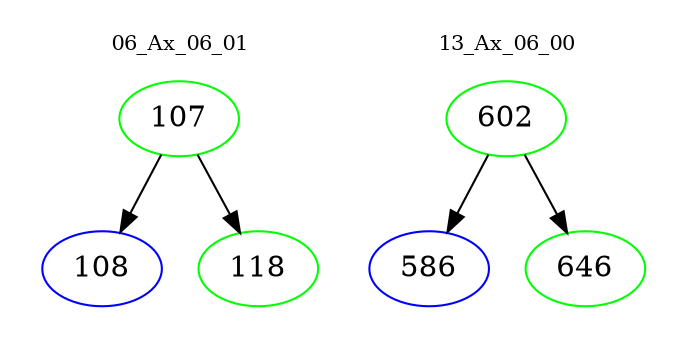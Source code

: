 digraph{
subgraph cluster_0 {
color = white
label = "06_Ax_06_01";
fontsize=10;
T0_107 [label="107", color="green"]
T0_107 -> T0_108 [color="black"]
T0_108 [label="108", color="blue"]
T0_107 -> T0_118 [color="black"]
T0_118 [label="118", color="green"]
}
subgraph cluster_1 {
color = white
label = "13_Ax_06_00";
fontsize=10;
T1_602 [label="602", color="green"]
T1_602 -> T1_586 [color="black"]
T1_586 [label="586", color="blue"]
T1_602 -> T1_646 [color="black"]
T1_646 [label="646", color="green"]
}
}
